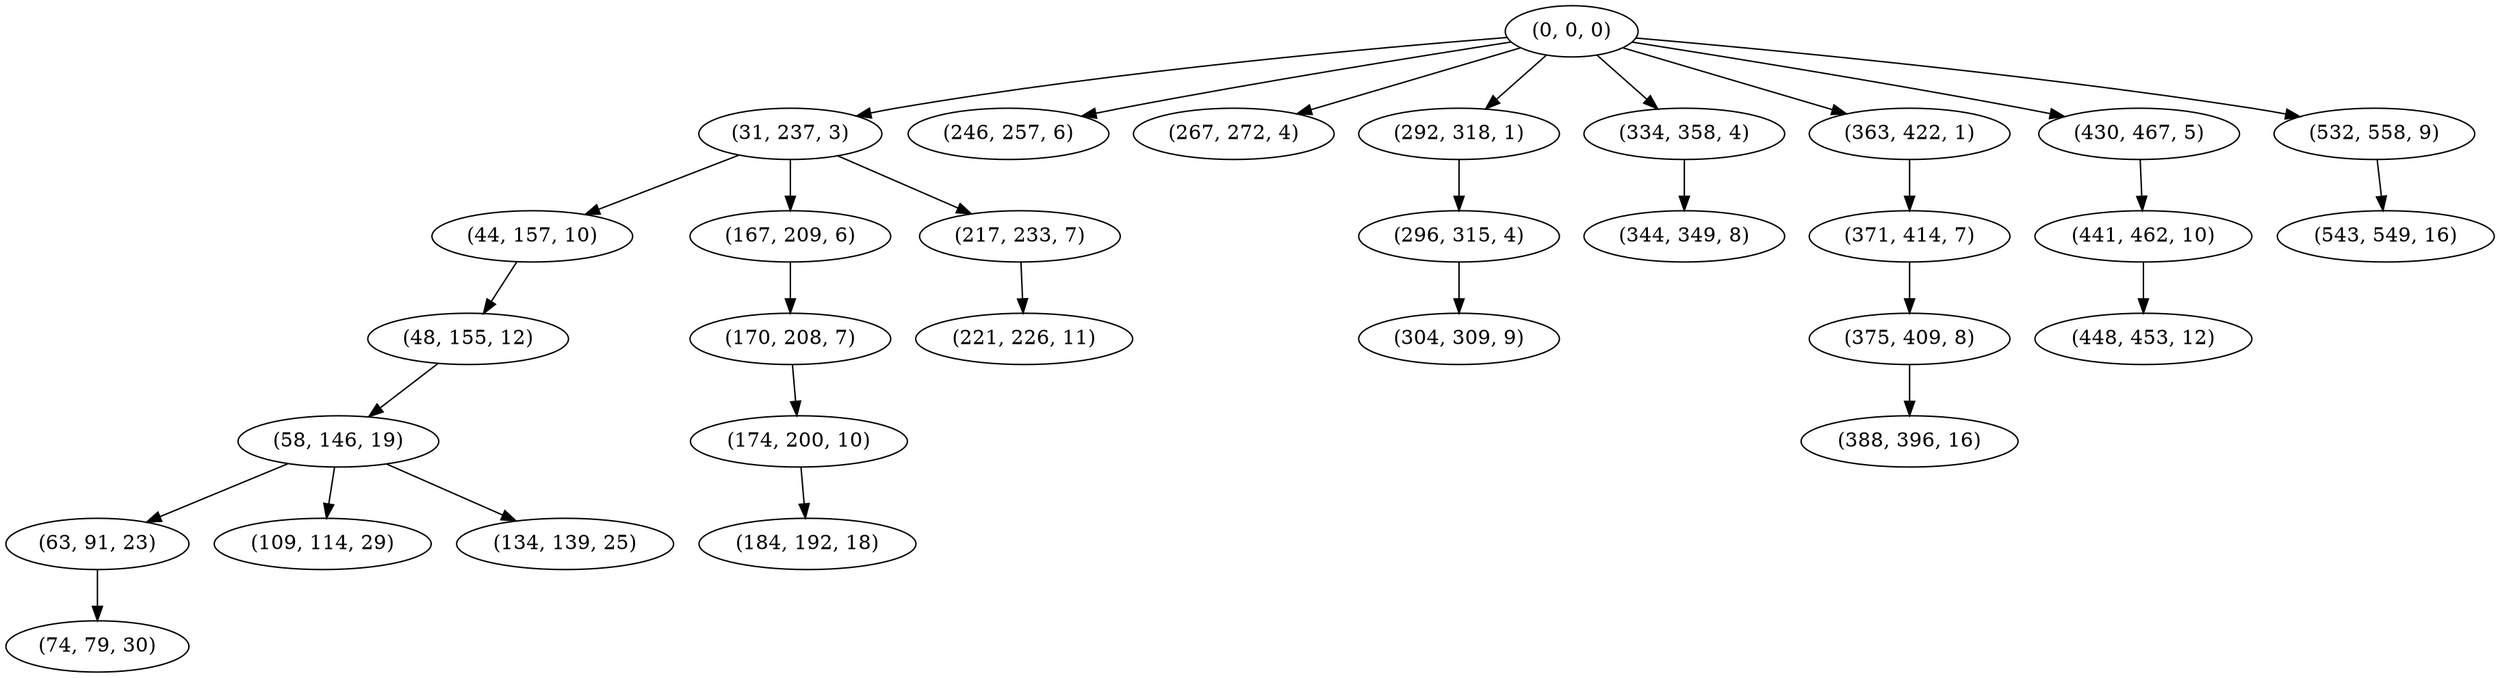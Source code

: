 digraph tree {
    "(0, 0, 0)";
    "(31, 237, 3)";
    "(44, 157, 10)";
    "(48, 155, 12)";
    "(58, 146, 19)";
    "(63, 91, 23)";
    "(74, 79, 30)";
    "(109, 114, 29)";
    "(134, 139, 25)";
    "(167, 209, 6)";
    "(170, 208, 7)";
    "(174, 200, 10)";
    "(184, 192, 18)";
    "(217, 233, 7)";
    "(221, 226, 11)";
    "(246, 257, 6)";
    "(267, 272, 4)";
    "(292, 318, 1)";
    "(296, 315, 4)";
    "(304, 309, 9)";
    "(334, 358, 4)";
    "(344, 349, 8)";
    "(363, 422, 1)";
    "(371, 414, 7)";
    "(375, 409, 8)";
    "(388, 396, 16)";
    "(430, 467, 5)";
    "(441, 462, 10)";
    "(448, 453, 12)";
    "(532, 558, 9)";
    "(543, 549, 16)";
    "(0, 0, 0)" -> "(31, 237, 3)";
    "(0, 0, 0)" -> "(246, 257, 6)";
    "(0, 0, 0)" -> "(267, 272, 4)";
    "(0, 0, 0)" -> "(292, 318, 1)";
    "(0, 0, 0)" -> "(334, 358, 4)";
    "(0, 0, 0)" -> "(363, 422, 1)";
    "(0, 0, 0)" -> "(430, 467, 5)";
    "(0, 0, 0)" -> "(532, 558, 9)";
    "(31, 237, 3)" -> "(44, 157, 10)";
    "(31, 237, 3)" -> "(167, 209, 6)";
    "(31, 237, 3)" -> "(217, 233, 7)";
    "(44, 157, 10)" -> "(48, 155, 12)";
    "(48, 155, 12)" -> "(58, 146, 19)";
    "(58, 146, 19)" -> "(63, 91, 23)";
    "(58, 146, 19)" -> "(109, 114, 29)";
    "(58, 146, 19)" -> "(134, 139, 25)";
    "(63, 91, 23)" -> "(74, 79, 30)";
    "(167, 209, 6)" -> "(170, 208, 7)";
    "(170, 208, 7)" -> "(174, 200, 10)";
    "(174, 200, 10)" -> "(184, 192, 18)";
    "(217, 233, 7)" -> "(221, 226, 11)";
    "(292, 318, 1)" -> "(296, 315, 4)";
    "(296, 315, 4)" -> "(304, 309, 9)";
    "(334, 358, 4)" -> "(344, 349, 8)";
    "(363, 422, 1)" -> "(371, 414, 7)";
    "(371, 414, 7)" -> "(375, 409, 8)";
    "(375, 409, 8)" -> "(388, 396, 16)";
    "(430, 467, 5)" -> "(441, 462, 10)";
    "(441, 462, 10)" -> "(448, 453, 12)";
    "(532, 558, 9)" -> "(543, 549, 16)";
}
